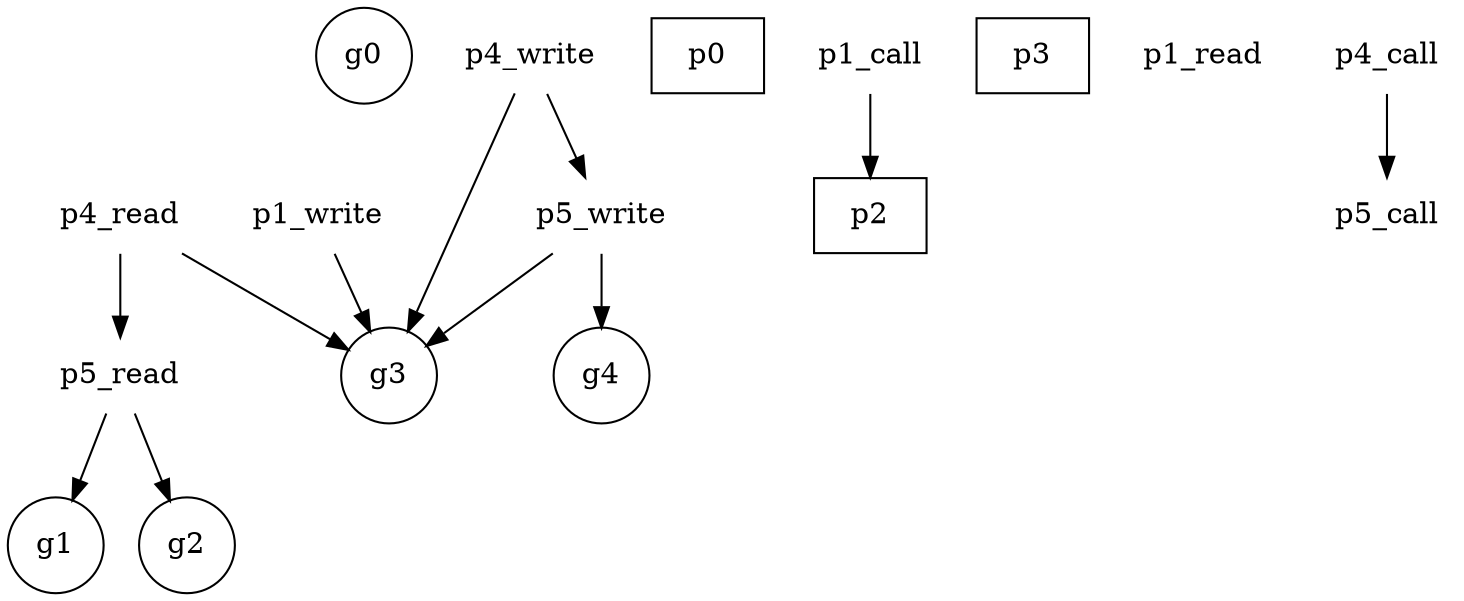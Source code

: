 digraph G {
   overlap=false;
   splies=true;
   sep=1;
   node [shape=none];

   g0     [shape=circle];
   g1     [shape=circle];
   g2     [shape=circle];
   g3     [shape=circle];
   g4     [shape=circle];
   p0 [shape=box];
   p2 [shape=box];
   p3 [shape=box];

   p1_read;
   p1_write;
   p1_call;

   p4_read;
   p4_write;
   p4_call;

   p5_read;
   p5_write;
   p5_call;

   // P1

   p1_write -> g3;
   p1_call  -> p2;

   // P4

   p4_read  -> g3;
   p4_write -> g3;
   p4_read  -> p5_read;
   p4_write -> p5_write;
   p4_call  -> p5_call;

   // P5

   p5_read  -> g1;
   p5_read  -> g2;
   p5_write -> g3;
   p5_write -> g4;

}
